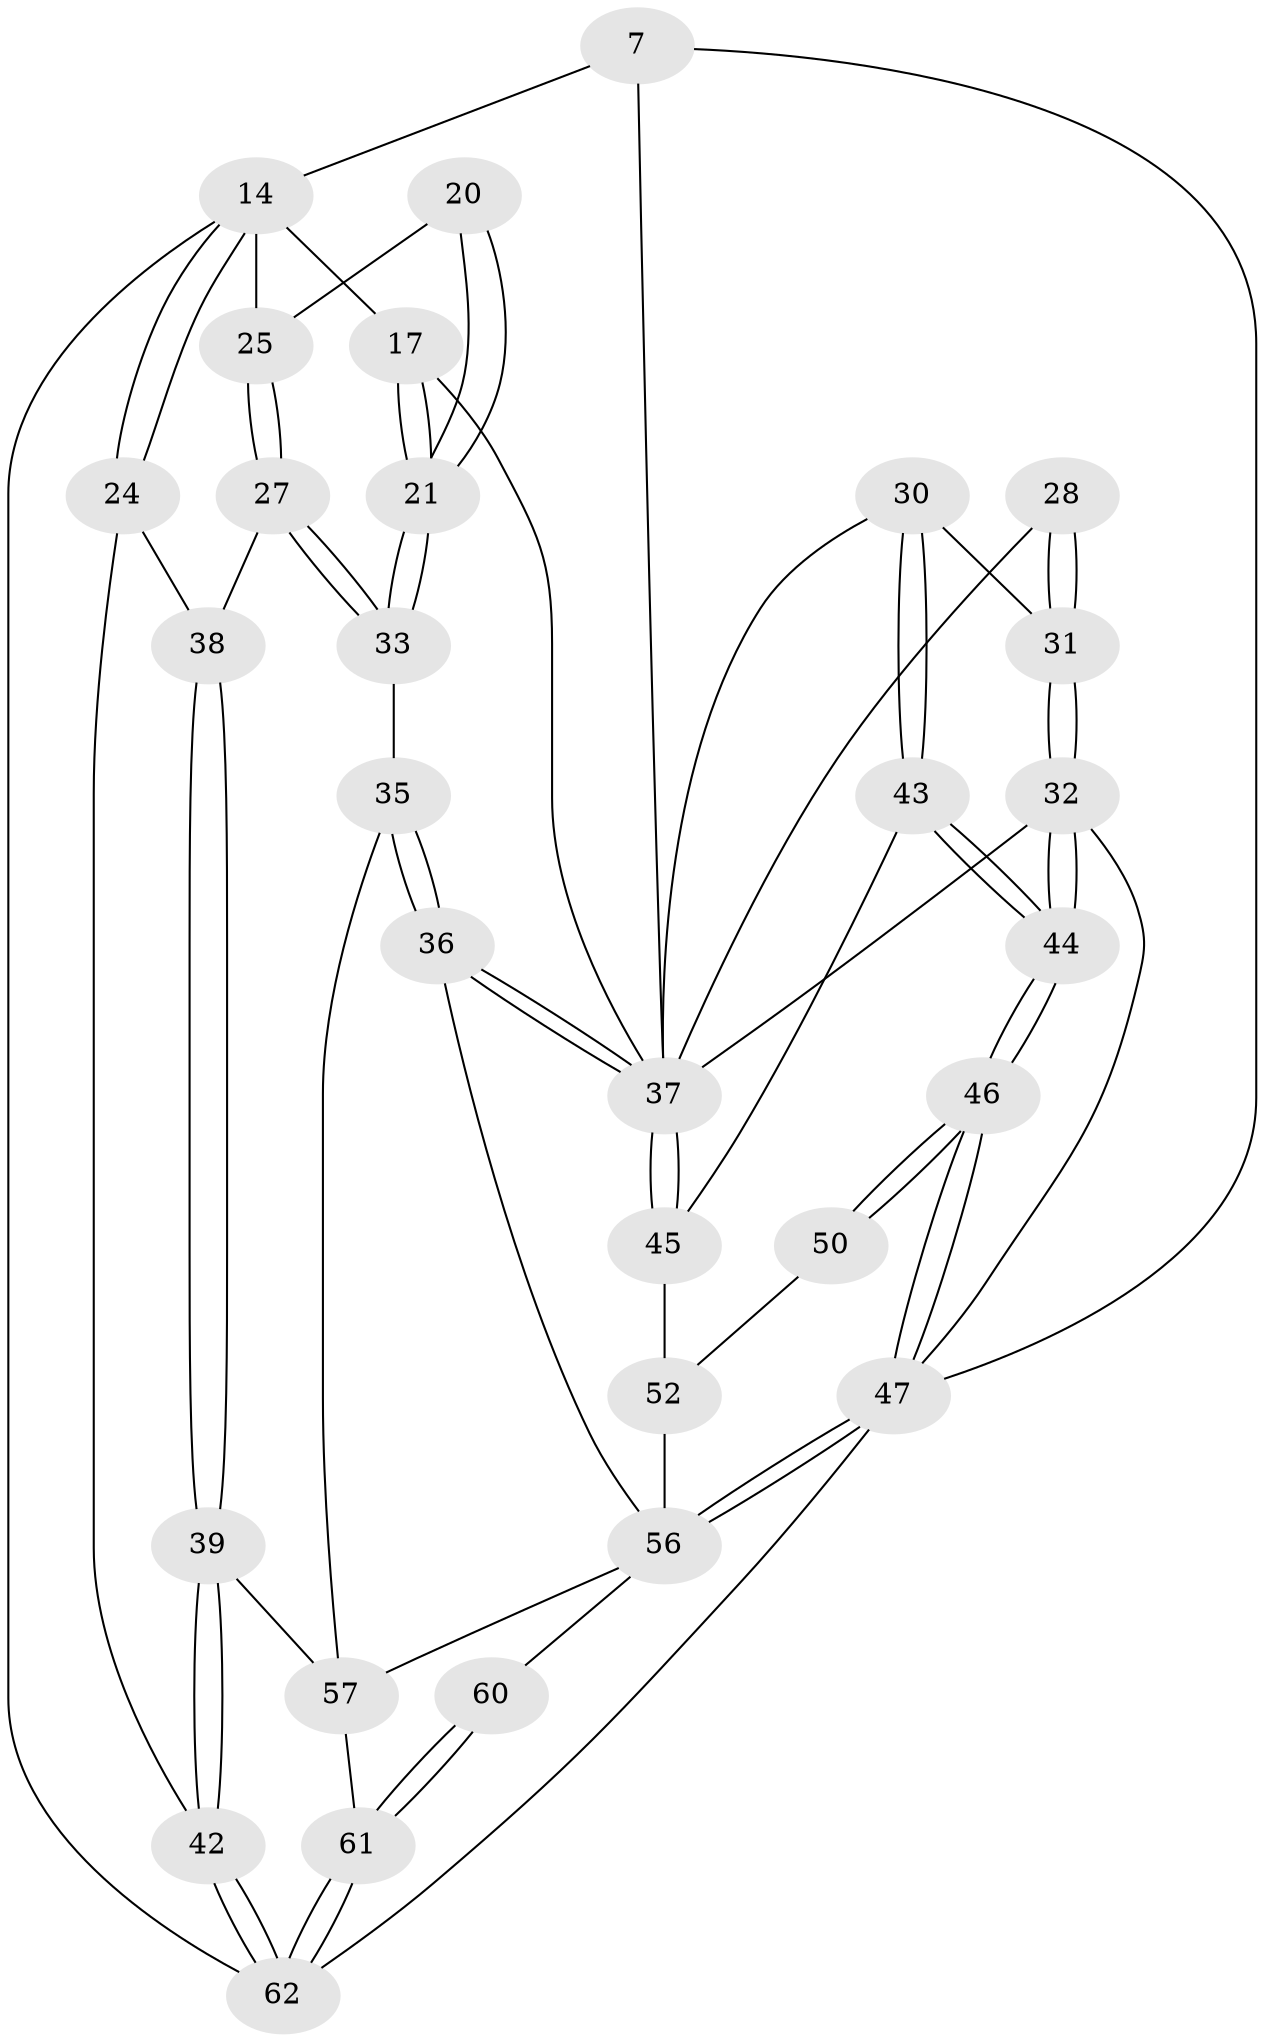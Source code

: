 // original degree distribution, {3: 0.04838709677419355, 6: 0.27419354838709675, 5: 0.4032258064516129, 4: 0.27419354838709675}
// Generated by graph-tools (version 1.1) at 2025/00/03/09/25 05:00:33]
// undirected, 31 vertices, 74 edges
graph export_dot {
graph [start="1"]
  node [color=gray90,style=filled];
  7 [pos="+0.32817708638936444+0.010174555384270466",super="+4"];
  14 [pos="+0.7578118618606869+0.006521608093549745",super="+12"];
  17 [pos="+0.4133049867040204+0.29414010752343006",super="+13"];
  20 [pos="+0.5383549147998423+0.31444081060869145"];
  21 [pos="+0.5282728895424282+0.3448396931330863"];
  24 [pos="+0.7703794172827841+0.027693172476706905",super="+23"];
  25 [pos="+0.6387150914212611+0.19928098966469926",super="+15+16"];
  27 [pos="+0.7379736940240096+0.35621728209766806"];
  28 [pos="+0.2370745999520603+0.2657003313520934"];
  30 [pos="+0.20796476215654136+0.4346712465809432"];
  31 [pos="+0.1877274408209117+0.4101990988727485"];
  32 [pos="+0+0.21742780000790643",super="+11"];
  33 [pos="+0.6100043997824057+0.5003479695916403"];
  35 [pos="+0.51739554568897+0.5918925039565786",super="+34"];
  36 [pos="+0.3918573429070331+0.5730378273991124"];
  37 [pos="+0.3789340600186931+0.5624002834536318",super="+29+19+10+8"];
  38 [pos="+0.8012723452170889+0.31701576620979444",super="+26"];
  39 [pos="+1+0.6530081248202069"];
  42 [pos="+1+0.6509033597390064",super="+22"];
  43 [pos="+0.1046523037155634+0.5894987271517743"];
  44 [pos="+0+0.4860694700110003"];
  45 [pos="+0.1075060321911113+0.5946222150838426"];
  46 [pos="+0+0.8078868539937433"];
  47 [pos="+0+1",super="+3"];
  50 [pos="+0+0.7880786317654938"];
  52 [pos="+0.14743513729045393+0.7862836936470387",super="+49+48"];
  56 [pos="+0.31776774925598544+1",super="+55+53+51"];
  57 [pos="+0.689903419301978+0.7974543618204193",super="+54+41"];
  60 [pos="+0.5991315657538699+1"];
  61 [pos="+0.7769195894738745+1",super="+58+59"];
  62 [pos="+1+1",super="+2"];
  7 -- 47;
  7 -- 14;
  7 -- 37;
  14 -- 24;
  14 -- 24;
  14 -- 25 [weight=2];
  14 -- 62;
  14 -- 17;
  17 -- 21;
  17 -- 21;
  17 -- 37 [weight=2];
  20 -- 21;
  20 -- 21;
  20 -- 25 [weight=2];
  21 -- 33;
  21 -- 33;
  24 -- 42;
  24 -- 38 [weight=2];
  25 -- 27;
  25 -- 27;
  27 -- 33;
  27 -- 33;
  27 -- 38;
  28 -- 31;
  28 -- 31;
  28 -- 37;
  30 -- 31;
  30 -- 43;
  30 -- 43;
  30 -- 37;
  31 -- 32;
  31 -- 32;
  32 -- 44;
  32 -- 44;
  32 -- 47;
  32 -- 37;
  33 -- 35;
  35 -- 36;
  35 -- 36;
  35 -- 57 [weight=2];
  36 -- 37;
  36 -- 37;
  36 -- 56;
  37 -- 45;
  37 -- 45;
  38 -- 39;
  38 -- 39;
  39 -- 42;
  39 -- 42;
  39 -- 57;
  42 -- 62 [weight=2];
  42 -- 62;
  43 -- 44;
  43 -- 44;
  43 -- 45;
  44 -- 46;
  44 -- 46;
  45 -- 52;
  46 -- 47;
  46 -- 47;
  46 -- 50;
  46 -- 50;
  47 -- 56;
  47 -- 56;
  47 -- 62 [weight=2];
  50 -- 52 [weight=2];
  52 -- 56 [weight=2];
  56 -- 57;
  56 -- 60;
  57 -- 61 [weight=2];
  60 -- 61 [weight=2];
  60 -- 61;
  61 -- 62;
  61 -- 62;
}
